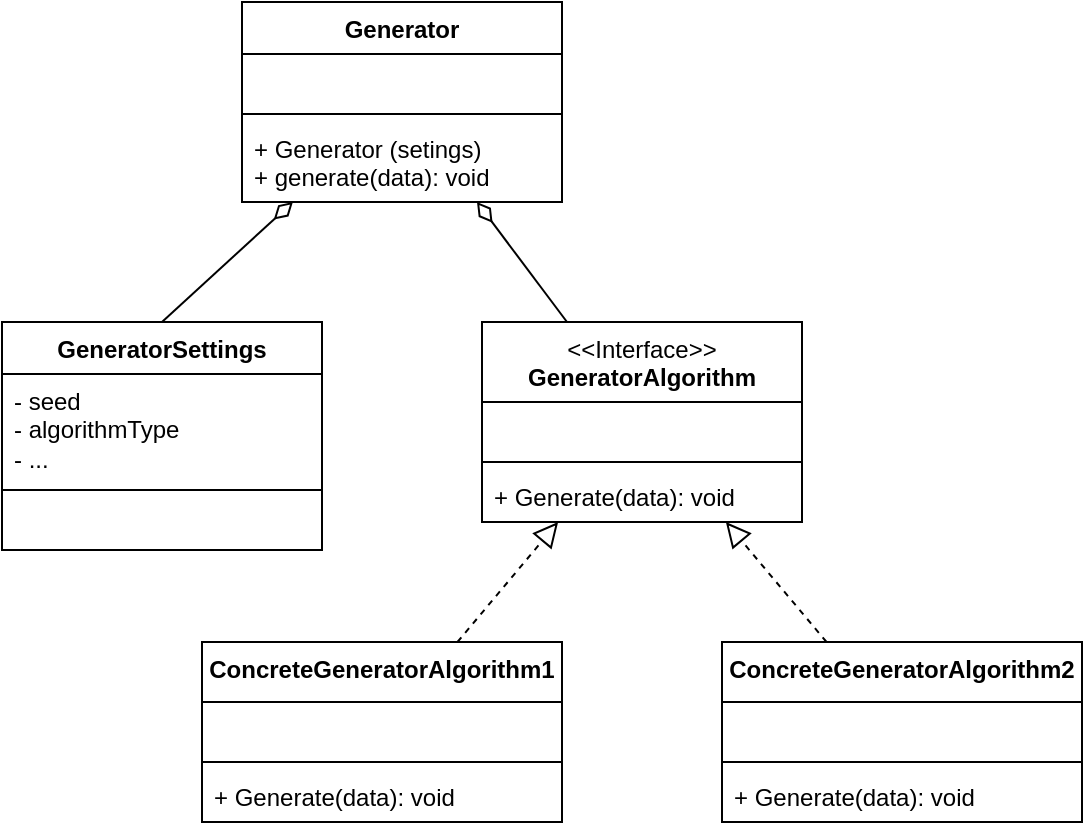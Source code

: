 <mxfile version="24.1.0" type="device">
  <diagram name="Page-1" id="WRoHet1F90qATDdWchrD">
    <mxGraphModel dx="1036" dy="606" grid="1" gridSize="10" guides="1" tooltips="1" connect="1" arrows="1" fold="1" page="1" pageScale="1" pageWidth="850" pageHeight="1100" math="0" shadow="0">
      <root>
        <mxCell id="0" />
        <mxCell id="1" parent="0" />
        <mxCell id="bh3dTzgASdBxikCgHewB-29" style="rounded=0;orthogonalLoop=1;jettySize=auto;html=1;entryX=0.5;entryY=0;entryDx=0;entryDy=0;startArrow=diamondThin;startFill=0;endArrow=none;endFill=0;startSize=10;" edge="1" parent="1" source="bh3dTzgASdBxikCgHewB-5" target="bh3dTzgASdBxikCgHewB-13">
          <mxGeometry relative="1" as="geometry" />
        </mxCell>
        <mxCell id="bh3dTzgASdBxikCgHewB-30" style="rounded=0;orthogonalLoop=1;jettySize=auto;html=1;startArrow=diamondThin;startFill=0;endArrow=none;endFill=0;startSize=10;" edge="1" parent="1" source="bh3dTzgASdBxikCgHewB-5" target="bh3dTzgASdBxikCgHewB-9">
          <mxGeometry relative="1" as="geometry" />
        </mxCell>
        <mxCell id="bh3dTzgASdBxikCgHewB-5" value="Generator" style="swimlane;fontStyle=1;align=center;verticalAlign=top;childLayout=stackLayout;horizontal=1;startSize=26;horizontalStack=0;resizeParent=1;resizeParentMax=0;resizeLast=0;collapsible=1;marginBottom=0;whiteSpace=wrap;html=1;" vertex="1" parent="1">
          <mxGeometry x="280" y="160" width="160" height="100" as="geometry" />
        </mxCell>
        <mxCell id="bh3dTzgASdBxikCgHewB-6" value="&amp;nbsp;" style="text;strokeColor=none;fillColor=none;align=left;verticalAlign=top;spacingLeft=4;spacingRight=4;overflow=hidden;rotatable=0;points=[[0,0.5],[1,0.5]];portConstraint=eastwest;whiteSpace=wrap;html=1;" vertex="1" parent="bh3dTzgASdBxikCgHewB-5">
          <mxGeometry y="26" width="160" height="26" as="geometry" />
        </mxCell>
        <mxCell id="bh3dTzgASdBxikCgHewB-7" value="" style="line;strokeWidth=1;fillColor=none;align=left;verticalAlign=middle;spacingTop=-1;spacingLeft=3;spacingRight=3;rotatable=0;labelPosition=right;points=[];portConstraint=eastwest;strokeColor=inherit;" vertex="1" parent="bh3dTzgASdBxikCgHewB-5">
          <mxGeometry y="52" width="160" height="8" as="geometry" />
        </mxCell>
        <mxCell id="bh3dTzgASdBxikCgHewB-8" value="&lt;div&gt;+ Generator (setings)&lt;/div&gt;+ generate(data): void" style="text;strokeColor=none;fillColor=none;align=left;verticalAlign=top;spacingLeft=4;spacingRight=4;overflow=hidden;rotatable=0;points=[[0,0.5],[1,0.5]];portConstraint=eastwest;whiteSpace=wrap;html=1;" vertex="1" parent="bh3dTzgASdBxikCgHewB-5">
          <mxGeometry y="60" width="160" height="40" as="geometry" />
        </mxCell>
        <mxCell id="bh3dTzgASdBxikCgHewB-31" style="rounded=0;orthogonalLoop=1;jettySize=auto;html=1;endArrow=block;endFill=0;dashed=1;endSize=10;" edge="1" parent="1" source="bh3dTzgASdBxikCgHewB-21" target="bh3dTzgASdBxikCgHewB-9">
          <mxGeometry relative="1" as="geometry" />
        </mxCell>
        <mxCell id="bh3dTzgASdBxikCgHewB-32" style="rounded=0;orthogonalLoop=1;jettySize=auto;html=1;endArrow=block;endFill=0;dashed=1;endSize=10;" edge="1" parent="1" source="bh3dTzgASdBxikCgHewB-25" target="bh3dTzgASdBxikCgHewB-9">
          <mxGeometry relative="1" as="geometry" />
        </mxCell>
        <mxCell id="bh3dTzgASdBxikCgHewB-9" value="&lt;div&gt;&lt;span style=&quot;font-weight: normal;&quot;&gt;&amp;lt;&amp;lt;Interface&amp;gt;&amp;gt;&lt;/span&gt;&lt;/div&gt;GeneratorAlgorithm" style="swimlane;fontStyle=1;align=center;verticalAlign=top;childLayout=stackLayout;horizontal=1;startSize=40;horizontalStack=0;resizeParent=1;resizeParentMax=0;resizeLast=0;collapsible=1;marginBottom=0;whiteSpace=wrap;html=1;" vertex="1" parent="1">
          <mxGeometry x="400" y="320" width="160" height="100" as="geometry" />
        </mxCell>
        <mxCell id="bh3dTzgASdBxikCgHewB-10" value="&amp;nbsp;" style="text;strokeColor=none;fillColor=none;align=left;verticalAlign=top;spacingLeft=4;spacingRight=4;overflow=hidden;rotatable=0;points=[[0,0.5],[1,0.5]];portConstraint=eastwest;whiteSpace=wrap;html=1;" vertex="1" parent="bh3dTzgASdBxikCgHewB-9">
          <mxGeometry y="40" width="160" height="26" as="geometry" />
        </mxCell>
        <mxCell id="bh3dTzgASdBxikCgHewB-11" value="" style="line;strokeWidth=1;fillColor=none;align=left;verticalAlign=middle;spacingTop=-1;spacingLeft=3;spacingRight=3;rotatable=0;labelPosition=right;points=[];portConstraint=eastwest;strokeColor=inherit;" vertex="1" parent="bh3dTzgASdBxikCgHewB-9">
          <mxGeometry y="66" width="160" height="8" as="geometry" />
        </mxCell>
        <mxCell id="bh3dTzgASdBxikCgHewB-12" value="+ Generate(data): void" style="text;strokeColor=none;fillColor=none;align=left;verticalAlign=top;spacingLeft=4;spacingRight=4;overflow=hidden;rotatable=0;points=[[0,0.5],[1,0.5]];portConstraint=eastwest;whiteSpace=wrap;html=1;" vertex="1" parent="bh3dTzgASdBxikCgHewB-9">
          <mxGeometry y="74" width="160" height="26" as="geometry" />
        </mxCell>
        <mxCell id="bh3dTzgASdBxikCgHewB-13" value="GeneratorSettings" style="swimlane;fontStyle=1;align=center;verticalAlign=top;childLayout=stackLayout;horizontal=1;startSize=26;horizontalStack=0;resizeParent=1;resizeParentMax=0;resizeLast=0;collapsible=1;marginBottom=0;whiteSpace=wrap;html=1;" vertex="1" parent="1">
          <mxGeometry x="160" y="320" width="160" height="114" as="geometry" />
        </mxCell>
        <mxCell id="bh3dTzgASdBxikCgHewB-14" value="- seed&lt;div&gt;- algorithmType&lt;/div&gt;&lt;div&gt;- ...&lt;/div&gt;" style="text;strokeColor=none;fillColor=none;align=left;verticalAlign=top;spacingLeft=4;spacingRight=4;overflow=hidden;rotatable=0;points=[[0,0.5],[1,0.5]];portConstraint=eastwest;whiteSpace=wrap;html=1;" vertex="1" parent="bh3dTzgASdBxikCgHewB-13">
          <mxGeometry y="26" width="160" height="54" as="geometry" />
        </mxCell>
        <mxCell id="bh3dTzgASdBxikCgHewB-15" value="" style="line;strokeWidth=1;fillColor=none;align=left;verticalAlign=middle;spacingTop=-1;spacingLeft=3;spacingRight=3;rotatable=0;labelPosition=right;points=[];portConstraint=eastwest;strokeColor=inherit;" vertex="1" parent="bh3dTzgASdBxikCgHewB-13">
          <mxGeometry y="80" width="160" height="8" as="geometry" />
        </mxCell>
        <mxCell id="bh3dTzgASdBxikCgHewB-16" value="&amp;nbsp;" style="text;strokeColor=none;fillColor=none;align=left;verticalAlign=top;spacingLeft=4;spacingRight=4;overflow=hidden;rotatable=0;points=[[0,0.5],[1,0.5]];portConstraint=eastwest;whiteSpace=wrap;html=1;" vertex="1" parent="bh3dTzgASdBxikCgHewB-13">
          <mxGeometry y="88" width="160" height="26" as="geometry" />
        </mxCell>
        <mxCell id="bh3dTzgASdBxikCgHewB-21" value="&lt;div&gt;&lt;span style=&quot;background-color: initial;&quot;&gt;ConcreteGeneratorAlgorithm1&lt;/span&gt;&lt;br&gt;&lt;/div&gt;" style="swimlane;fontStyle=1;align=center;verticalAlign=top;childLayout=stackLayout;horizontal=1;startSize=30;horizontalStack=0;resizeParent=1;resizeParentMax=0;resizeLast=0;collapsible=1;marginBottom=0;whiteSpace=wrap;html=1;" vertex="1" parent="1">
          <mxGeometry x="260" y="480" width="180" height="90" as="geometry" />
        </mxCell>
        <mxCell id="bh3dTzgASdBxikCgHewB-22" value="&amp;nbsp;" style="text;strokeColor=none;fillColor=none;align=left;verticalAlign=top;spacingLeft=4;spacingRight=4;overflow=hidden;rotatable=0;points=[[0,0.5],[1,0.5]];portConstraint=eastwest;whiteSpace=wrap;html=1;" vertex="1" parent="bh3dTzgASdBxikCgHewB-21">
          <mxGeometry y="30" width="180" height="26" as="geometry" />
        </mxCell>
        <mxCell id="bh3dTzgASdBxikCgHewB-23" value="" style="line;strokeWidth=1;fillColor=none;align=left;verticalAlign=middle;spacingTop=-1;spacingLeft=3;spacingRight=3;rotatable=0;labelPosition=right;points=[];portConstraint=eastwest;strokeColor=inherit;" vertex="1" parent="bh3dTzgASdBxikCgHewB-21">
          <mxGeometry y="56" width="180" height="8" as="geometry" />
        </mxCell>
        <mxCell id="bh3dTzgASdBxikCgHewB-24" value="+ Generate(data): void" style="text;strokeColor=none;fillColor=none;align=left;verticalAlign=top;spacingLeft=4;spacingRight=4;overflow=hidden;rotatable=0;points=[[0,0.5],[1,0.5]];portConstraint=eastwest;whiteSpace=wrap;html=1;" vertex="1" parent="bh3dTzgASdBxikCgHewB-21">
          <mxGeometry y="64" width="180" height="26" as="geometry" />
        </mxCell>
        <mxCell id="bh3dTzgASdBxikCgHewB-25" value="&lt;div&gt;&lt;span style=&quot;background-color: initial;&quot;&gt;ConcreteGeneratorAlgorithm2&lt;/span&gt;&lt;br&gt;&lt;/div&gt;" style="swimlane;fontStyle=1;align=center;verticalAlign=top;childLayout=stackLayout;horizontal=1;startSize=30;horizontalStack=0;resizeParent=1;resizeParentMax=0;resizeLast=0;collapsible=1;marginBottom=0;whiteSpace=wrap;html=1;" vertex="1" parent="1">
          <mxGeometry x="520" y="480" width="180" height="90" as="geometry" />
        </mxCell>
        <mxCell id="bh3dTzgASdBxikCgHewB-26" value="&amp;nbsp;" style="text;strokeColor=none;fillColor=none;align=left;verticalAlign=top;spacingLeft=4;spacingRight=4;overflow=hidden;rotatable=0;points=[[0,0.5],[1,0.5]];portConstraint=eastwest;whiteSpace=wrap;html=1;" vertex="1" parent="bh3dTzgASdBxikCgHewB-25">
          <mxGeometry y="30" width="180" height="26" as="geometry" />
        </mxCell>
        <mxCell id="bh3dTzgASdBxikCgHewB-27" value="" style="line;strokeWidth=1;fillColor=none;align=left;verticalAlign=middle;spacingTop=-1;spacingLeft=3;spacingRight=3;rotatable=0;labelPosition=right;points=[];portConstraint=eastwest;strokeColor=inherit;" vertex="1" parent="bh3dTzgASdBxikCgHewB-25">
          <mxGeometry y="56" width="180" height="8" as="geometry" />
        </mxCell>
        <mxCell id="bh3dTzgASdBxikCgHewB-28" value="+ Generate(data): void" style="text;strokeColor=none;fillColor=none;align=left;verticalAlign=top;spacingLeft=4;spacingRight=4;overflow=hidden;rotatable=0;points=[[0,0.5],[1,0.5]];portConstraint=eastwest;whiteSpace=wrap;html=1;" vertex="1" parent="bh3dTzgASdBxikCgHewB-25">
          <mxGeometry y="64" width="180" height="26" as="geometry" />
        </mxCell>
      </root>
    </mxGraphModel>
  </diagram>
</mxfile>
